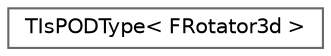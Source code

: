 digraph "Graphical Class Hierarchy"
{
 // INTERACTIVE_SVG=YES
 // LATEX_PDF_SIZE
  bgcolor="transparent";
  edge [fontname=Helvetica,fontsize=10,labelfontname=Helvetica,labelfontsize=10];
  node [fontname=Helvetica,fontsize=10,shape=box,height=0.2,width=0.4];
  rankdir="LR";
  Node0 [id="Node000000",label="TIsPODType\< FRotator3d \>",height=0.2,width=0.4,color="grey40", fillcolor="white", style="filled",URL="$dd/da2/structTIsPODType_3_01FRotator3d_01_4.html",tooltip=" "];
}

